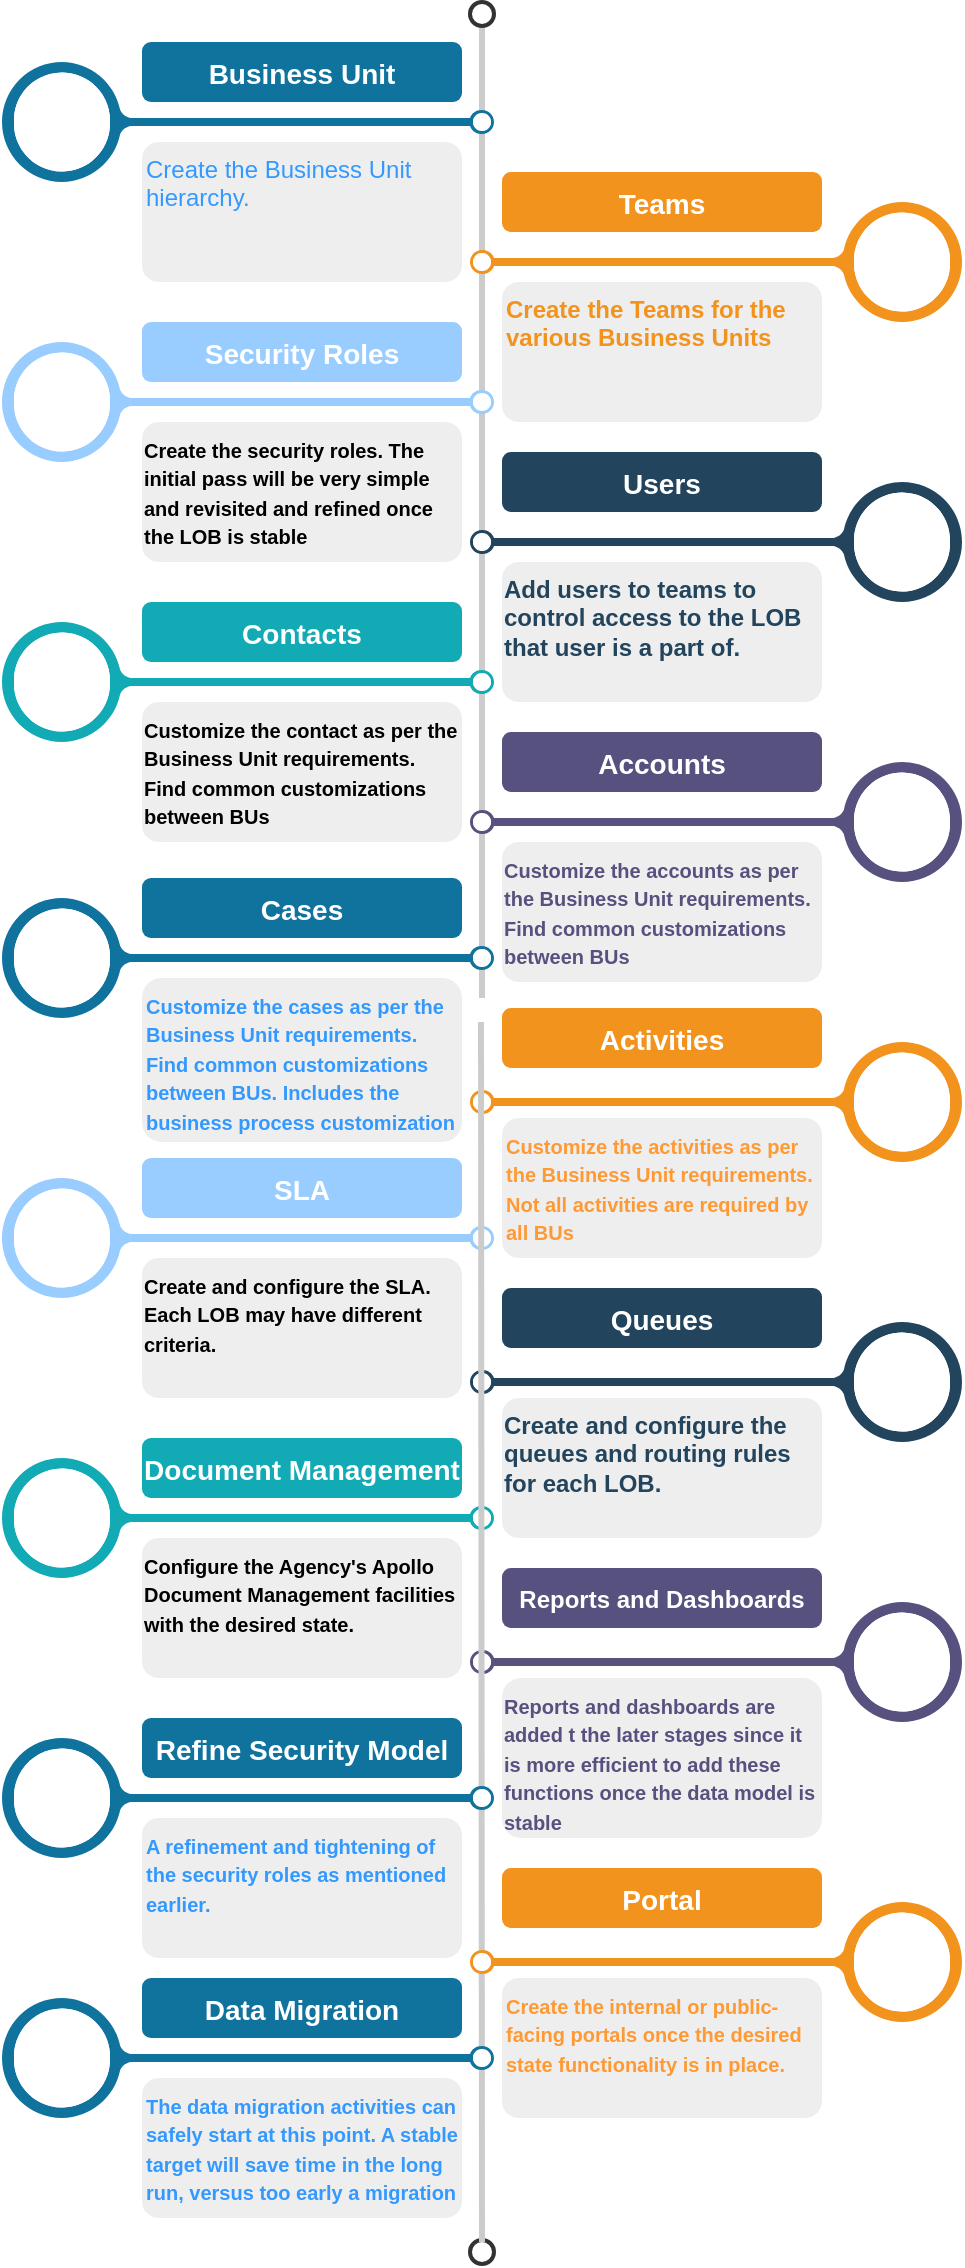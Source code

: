 <mxfile version="14.9.2" type="device"><diagram id="_DHhzUkIUUgl6tv3IN83" name="Page-1"><mxGraphModel dx="1117" dy="933" grid="1" gridSize="10" guides="1" tooltips="1" connect="1" arrows="1" fold="1" page="1" pageScale="1" pageWidth="1100" pageHeight="850" math="0" shadow="0"><root><mxCell id="0"/><mxCell id="1" parent="0"/><mxCell id="lNnjYS4j64ip_ZN32wsr-1" value="" style="endArrow=none;html=1;strokeWidth=3;strokeColor=#CCCCCC;labelBackgroundColor=none;fontSize=16" edge="1" source="lNnjYS4j64ip_ZN32wsr-2" parent="1"><mxGeometry relative="1" as="geometry"><mxPoint x="540" y="518" as="targetPoint"/></mxGeometry></mxCell><mxCell id="lNnjYS4j64ip_ZN32wsr-2" value="" style="ellipse;whiteSpace=wrap;html=1;aspect=fixed;shadow=0;fillColor=none;strokeColor=#333333;fontSize=16;align=center;strokeWidth=2;" vertex="1" parent="1"><mxGeometry x="534" y="20" width="12" height="12" as="geometry"/></mxCell><mxCell id="lNnjYS4j64ip_ZN32wsr-4" value="" style="verticalLabelPosition=middle;verticalAlign=middle;html=1;shape=mxgraph.infographic.circularCallout2;dy=15;strokeColor=#10739E;labelPosition=center;align=center;fontColor=#10739E;fontStyle=1;fontSize=24;shadow=0;direction=north;" vertex="1" parent="1"><mxGeometry x="300" y="50" width="246" height="60" as="geometry"/></mxCell><mxCell id="lNnjYS4j64ip_ZN32wsr-5" value="" style="verticalLabelPosition=middle;verticalAlign=middle;html=1;shape=mxgraph.infographic.circularCallout2;dy=15;strokeColor=#F2931E;labelPosition=center;align=center;fontColor=#F2931E;fontStyle=1;fontSize=24;shadow=0;direction=north;flipH=1;" vertex="1" parent="1"><mxGeometry x="534" y="120" width="246" height="60" as="geometry"/></mxCell><mxCell id="lNnjYS4j64ip_ZN32wsr-6" value="" style="verticalLabelPosition=middle;verticalAlign=middle;html=1;shape=mxgraph.infographic.circularCallout2;dy=15;labelPosition=center;align=center;fontColor=#10739E;fontStyle=1;fontSize=24;shadow=0;direction=north;strokeColor=#99CCFF;" vertex="1" parent="1"><mxGeometry x="300" y="190" width="246" height="60" as="geometry"/></mxCell><mxCell id="lNnjYS4j64ip_ZN32wsr-7" value="" style="verticalLabelPosition=middle;verticalAlign=middle;html=1;shape=mxgraph.infographic.circularCallout2;dy=15;strokeColor=#23445D;labelPosition=center;align=center;fontColor=#10739E;fontStyle=1;fontSize=24;shadow=0;direction=north;flipH=1;" vertex="1" parent="1"><mxGeometry x="534" y="260" width="246" height="60" as="geometry"/></mxCell><mxCell id="lNnjYS4j64ip_ZN32wsr-8" value="" style="verticalLabelPosition=middle;verticalAlign=middle;html=1;shape=mxgraph.infographic.circularCallout2;dy=15;strokeColor=#12AAB5;labelPosition=center;align=center;fontColor=#10739E;fontStyle=1;fontSize=24;shadow=0;direction=north;" vertex="1" parent="1"><mxGeometry x="300" y="330" width="246" height="60" as="geometry"/></mxCell><mxCell id="lNnjYS4j64ip_ZN32wsr-9" value="" style="verticalLabelPosition=middle;verticalAlign=middle;html=1;shape=mxgraph.infographic.circularCallout2;dy=15;strokeColor=#56517E;labelPosition=center;align=center;fontColor=#10739E;fontStyle=1;fontSize=24;shadow=0;direction=north;flipH=1;" vertex="1" parent="1"><mxGeometry x="534" y="400" width="246" height="60" as="geometry"/></mxCell><mxCell id="lNnjYS4j64ip_ZN32wsr-10" value="Business Unit" style="fillColor=#10739E;strokecolor=none;rounded=1;fontColor=#FFFFFF;strokeColor=none;fontStyle=1;fontSize=14;" vertex="1" parent="1"><mxGeometry x="370" y="40" width="160" height="30" as="geometry"/></mxCell><mxCell id="lNnjYS4j64ip_ZN32wsr-11" value="Teams" style="fillColor=#F2931E;strokecolor=none;rounded=1;fontColor=#FFFFFF;strokeColor=none;fontStyle=1;fontSize=14;" vertex="1" parent="1"><mxGeometry x="550" y="105" width="160" height="30" as="geometry"/></mxCell><mxCell id="lNnjYS4j64ip_ZN32wsr-12" value="Security Roles" style="strokecolor=none;rounded=1;fontColor=#FFFFFF;strokeColor=none;fontStyle=1;fontSize=14;fillColor=#99CCFF;" vertex="1" parent="1"><mxGeometry x="370" y="180" width="160" height="30" as="geometry"/></mxCell><mxCell id="lNnjYS4j64ip_ZN32wsr-13" value="Users" style="fillColor=#23445D;strokecolor=none;rounded=1;fontColor=#FFFFFF;strokeColor=none;fontStyle=1;fontSize=14;" vertex="1" parent="1"><mxGeometry x="550" y="245" width="160" height="30" as="geometry"/></mxCell><mxCell id="lNnjYS4j64ip_ZN32wsr-14" value="Contacts" style="fillColor=#12AAB5;strokecolor=none;rounded=1;fontColor=#FFFFFF;strokeColor=none;fontStyle=1;fontSize=14;" vertex="1" parent="1"><mxGeometry x="370" y="320" width="160" height="30" as="geometry"/></mxCell><mxCell id="lNnjYS4j64ip_ZN32wsr-15" value="Accounts" style="fillColor=#56517E;strokecolor=none;rounded=1;fontColor=#FFFFFF;strokeColor=none;fontStyle=1;fontSize=14;" vertex="1" parent="1"><mxGeometry x="550" y="385" width="160" height="30" as="geometry"/></mxCell><mxCell id="lNnjYS4j64ip_ZN32wsr-16" value="&lt;font color=&quot;#3399ff&quot;&gt;Create the Business Unit hierarchy.&lt;/font&gt;" style="rounded=1;strokeColor=none;fillColor=#EEEEEE;align=left;arcSize=12;verticalAlign=top;whiteSpace=wrap;html=1;fontSize=12;" vertex="1" parent="1"><mxGeometry x="370" y="90" width="160" height="70" as="geometry"/></mxCell><mxCell id="lNnjYS4j64ip_ZN32wsr-17" value="&lt;font color=&quot;#f2931e&quot;&gt;&lt;b&gt;Create the Teams for the various Business Units&lt;/b&gt;&lt;/font&gt;" style="rounded=1;strokeColor=none;fillColor=#EEEEEE;align=left;arcSize=12;verticalAlign=top;whiteSpace=wrap;html=1;fontSize=12;" vertex="1" parent="1"><mxGeometry x="550" y="160" width="160" height="70" as="geometry"/></mxCell><mxCell id="lNnjYS4j64ip_ZN32wsr-18" value="&lt;div style=&quot;text-align: left&quot;&gt;&lt;b&gt;&lt;font style=&quot;font-size: 10px&quot;&gt;Create the security roles. The initial pass will be very simple and revisited and refined once the LOB is stable&lt;/font&gt;&lt;/b&gt;&lt;/div&gt;" style="rounded=1;strokeColor=none;fillColor=#EEEEEE;align=center;arcSize=12;verticalAlign=top;whiteSpace=wrap;html=1;fontSize=12;" vertex="1" parent="1"><mxGeometry x="370" y="230" width="160" height="70" as="geometry"/></mxCell><mxCell id="lNnjYS4j64ip_ZN32wsr-19" value="&lt;div style=&quot;text-align: left&quot;&gt;&lt;b style=&quot;color: rgb(35 , 68 , 93)&quot;&gt;Add users to teams to control access to the LOB that user is a part of.&lt;/b&gt;&lt;/div&gt;" style="rounded=1;strokeColor=none;fillColor=#EEEEEE;align=center;arcSize=12;verticalAlign=top;whiteSpace=wrap;html=1;fontSize=12;" vertex="1" parent="1"><mxGeometry x="550" y="300" width="160" height="70" as="geometry"/></mxCell><mxCell id="lNnjYS4j64ip_ZN32wsr-20" value="&lt;div style=&quot;text-align: left&quot;&gt;&lt;b&gt;&lt;font style=&quot;font-size: 10px&quot;&gt;Customize the contact as per the Business Unit requirements. Find common customizations between BUs&lt;/font&gt;&lt;/b&gt;&lt;/div&gt;" style="rounded=1;strokeColor=none;fillColor=#EEEEEE;align=center;arcSize=12;verticalAlign=top;whiteSpace=wrap;html=1;fontSize=12;" vertex="1" parent="1"><mxGeometry x="370" y="370" width="160" height="70" as="geometry"/></mxCell><mxCell id="lNnjYS4j64ip_ZN32wsr-21" value="&lt;div style=&quot;text-align: left&quot;&gt;&lt;b style=&quot;color: rgb(86 , 81 , 126) ; font-size: x-small&quot;&gt;Customize the accounts as per the Business Unit requirements. Find common customizations between BUs&lt;/b&gt;&lt;/div&gt;" style="rounded=1;strokeColor=none;fillColor=#EEEEEE;align=center;arcSize=12;verticalAlign=top;whiteSpace=wrap;html=1;fontSize=12;" vertex="1" parent="1"><mxGeometry x="550" y="440" width="160" height="70" as="geometry"/></mxCell><mxCell id="lNnjYS4j64ip_ZN32wsr-22" value="" style="ellipse;whiteSpace=wrap;html=1;aspect=fixed;shadow=0;fillColor=none;strokeColor=#333333;fontSize=16;align=center;strokeWidth=2;" vertex="1" parent="1"><mxGeometry x="534" y="1139" width="12" height="12" as="geometry"/></mxCell><mxCell id="lNnjYS4j64ip_ZN32wsr-23" value="" style="verticalLabelPosition=middle;verticalAlign=middle;html=1;shape=mxgraph.infographic.circularCallout2;dy=15;strokeColor=#10739E;labelPosition=center;align=center;fontColor=#10739E;fontStyle=1;fontSize=24;shadow=0;direction=north;" vertex="1" parent="1"><mxGeometry x="300" y="468" width="246" height="60" as="geometry"/></mxCell><mxCell id="lNnjYS4j64ip_ZN32wsr-24" value="" style="verticalLabelPosition=middle;verticalAlign=middle;html=1;shape=mxgraph.infographic.circularCallout2;dy=15;strokeColor=#F2931E;labelPosition=center;align=center;fontColor=#F2931E;fontStyle=1;fontSize=24;shadow=0;direction=north;flipH=1;" vertex="1" parent="1"><mxGeometry x="534" y="540" width="246" height="60" as="geometry"/></mxCell><mxCell id="lNnjYS4j64ip_ZN32wsr-25" value="" style="verticalLabelPosition=middle;verticalAlign=middle;html=1;shape=mxgraph.infographic.circularCallout2;dy=15;labelPosition=center;align=center;fontColor=#10739E;fontStyle=1;fontSize=24;shadow=0;direction=north;strokeColor=#99CCFF;" vertex="1" parent="1"><mxGeometry x="300" y="608" width="246" height="60" as="geometry"/></mxCell><mxCell id="lNnjYS4j64ip_ZN32wsr-26" value="" style="verticalLabelPosition=middle;verticalAlign=middle;html=1;shape=mxgraph.infographic.circularCallout2;dy=15;strokeColor=#23445D;labelPosition=center;align=center;fontColor=#10739E;fontStyle=1;fontSize=24;shadow=0;direction=north;flipH=1;" vertex="1" parent="1"><mxGeometry x="534" y="680" width="246" height="60" as="geometry"/></mxCell><mxCell id="lNnjYS4j64ip_ZN32wsr-27" value="" style="verticalLabelPosition=middle;verticalAlign=middle;html=1;shape=mxgraph.infographic.circularCallout2;dy=15;strokeColor=#12AAB5;labelPosition=center;align=center;fontColor=#10739E;fontStyle=1;fontSize=24;shadow=0;direction=north;" vertex="1" parent="1"><mxGeometry x="300" y="748" width="246" height="60" as="geometry"/></mxCell><mxCell id="lNnjYS4j64ip_ZN32wsr-28" value="" style="verticalLabelPosition=middle;verticalAlign=middle;html=1;shape=mxgraph.infographic.circularCallout2;dy=15;strokeColor=#56517E;labelPosition=center;align=center;fontColor=#10739E;fontStyle=1;fontSize=24;shadow=0;direction=north;flipH=1;" vertex="1" parent="1"><mxGeometry x="534" y="820" width="246" height="60" as="geometry"/></mxCell><mxCell id="lNnjYS4j64ip_ZN32wsr-29" value="Cases" style="fillColor=#10739E;strokecolor=none;rounded=1;fontColor=#FFFFFF;strokeColor=none;fontStyle=1;fontSize=14;" vertex="1" parent="1"><mxGeometry x="370" y="458" width="160" height="30" as="geometry"/></mxCell><mxCell id="lNnjYS4j64ip_ZN32wsr-30" value="Activities" style="fillColor=#F2931E;strokecolor=none;rounded=1;fontColor=#FFFFFF;strokeColor=none;fontStyle=1;fontSize=14;" vertex="1" parent="1"><mxGeometry x="550" y="523" width="160" height="30" as="geometry"/></mxCell><mxCell id="lNnjYS4j64ip_ZN32wsr-31" value="SLA" style="strokecolor=none;rounded=1;fontColor=#FFFFFF;strokeColor=none;fontStyle=1;fontSize=14;fillColor=#99CCFF;" vertex="1" parent="1"><mxGeometry x="370" y="598" width="160" height="30" as="geometry"/></mxCell><mxCell id="lNnjYS4j64ip_ZN32wsr-32" value="Queues" style="fillColor=#23445D;strokecolor=none;rounded=1;fontColor=#FFFFFF;strokeColor=none;fontStyle=1;fontSize=14;" vertex="1" parent="1"><mxGeometry x="550" y="663" width="160" height="30" as="geometry"/></mxCell><mxCell id="lNnjYS4j64ip_ZN32wsr-33" value="Document Management" style="fillColor=#12AAB5;strokecolor=none;rounded=1;fontColor=#FFFFFF;strokeColor=none;fontStyle=1;fontSize=14;" vertex="1" parent="1"><mxGeometry x="370" y="738" width="160" height="30" as="geometry"/></mxCell><mxCell id="lNnjYS4j64ip_ZN32wsr-34" value="Reports and Dashboards" style="fillColor=#56517E;strokecolor=none;rounded=1;fontColor=#FFFFFF;strokeColor=none;fontStyle=1;fontSize=12;" vertex="1" parent="1"><mxGeometry x="550" y="803" width="160" height="30" as="geometry"/></mxCell><mxCell id="lNnjYS4j64ip_ZN32wsr-35" value="&lt;b style=&quot;font-size: x-small&quot;&gt;&lt;font color=&quot;#3399ff&quot;&gt;Customize the cases as per the Business Unit requirements. Find common customizations between BUs. Includes the business process customization&lt;/font&gt;&lt;/b&gt;" style="rounded=1;strokeColor=none;fillColor=#EEEEEE;align=left;arcSize=12;verticalAlign=top;whiteSpace=wrap;html=1;fontSize=12;" vertex="1" parent="1"><mxGeometry x="370" y="508" width="160" height="82" as="geometry"/></mxCell><mxCell id="lNnjYS4j64ip_ZN32wsr-36" value="&lt;b style=&quot;font-size: x-small&quot;&gt;&lt;font color=&quot;#ff9933&quot;&gt;Customize the activities as per the Business Unit requirements. Not all activities are required by all BUs&lt;/font&gt;&lt;/b&gt;" style="rounded=1;strokeColor=none;fillColor=#EEEEEE;align=left;arcSize=12;verticalAlign=top;whiteSpace=wrap;html=1;fontSize=12;" vertex="1" parent="1"><mxGeometry x="550" y="578" width="160" height="70" as="geometry"/></mxCell><mxCell id="lNnjYS4j64ip_ZN32wsr-37" value="&lt;div style=&quot;text-align: left&quot;&gt;&lt;b&gt;&lt;font style=&quot;font-size: 10px&quot;&gt;Create and configure the SLA. Each LOB may have different criteria.&lt;/font&gt;&lt;/b&gt;&lt;/div&gt;" style="rounded=1;strokeColor=none;fillColor=#EEEEEE;align=center;arcSize=12;verticalAlign=top;whiteSpace=wrap;html=1;fontSize=12;" vertex="1" parent="1"><mxGeometry x="370" y="648" width="160" height="70" as="geometry"/></mxCell><mxCell id="lNnjYS4j64ip_ZN32wsr-38" value="&lt;div style=&quot;text-align: left&quot;&gt;&lt;b style=&quot;color: rgb(35 , 68 , 93)&quot;&gt;Create and configure the queues and routing rules for each LOB.&lt;/b&gt;&lt;/div&gt;" style="rounded=1;strokeColor=none;fillColor=#EEEEEE;align=center;arcSize=12;verticalAlign=top;whiteSpace=wrap;html=1;fontSize=12;" vertex="1" parent="1"><mxGeometry x="550" y="718" width="160" height="70" as="geometry"/></mxCell><mxCell id="lNnjYS4j64ip_ZN32wsr-39" value="&lt;div style=&quot;text-align: left&quot;&gt;&lt;b&gt;&lt;font style=&quot;font-size: 10px&quot;&gt;Configure the Agency's Apollo Document Management facilities with the desired state.&lt;/font&gt;&lt;/b&gt;&lt;/div&gt;" style="rounded=1;strokeColor=none;fillColor=#EEEEEE;align=center;arcSize=12;verticalAlign=top;whiteSpace=wrap;html=1;fontSize=12;" vertex="1" parent="1"><mxGeometry x="370" y="788" width="160" height="70" as="geometry"/></mxCell><mxCell id="lNnjYS4j64ip_ZN32wsr-40" value="&lt;div style=&quot;text-align: left&quot;&gt;&lt;b style=&quot;color: rgb(86 , 81 , 126) ; font-size: x-small&quot;&gt;Reports and dashboards are added t the later stages since it is more efficient to add these functions once the data model is stable&lt;/b&gt;&lt;/div&gt;" style="rounded=1;strokeColor=none;fillColor=#EEEEEE;align=center;arcSize=12;verticalAlign=top;whiteSpace=wrap;html=1;fontSize=12;" vertex="1" parent="1"><mxGeometry x="550" y="858" width="160" height="80" as="geometry"/></mxCell><mxCell id="lNnjYS4j64ip_ZN32wsr-41" value="" style="endArrow=none;html=1;strokeWidth=3;strokeColor=#CCCCCC;labelBackgroundColor=none;fontSize=16" edge="1" parent="1"><mxGeometry relative="1" as="geometry"><mxPoint x="539.5" y="530" as="sourcePoint"/><mxPoint x="540" y="1140" as="targetPoint"/></mxGeometry></mxCell><mxCell id="lNnjYS4j64ip_ZN32wsr-42" value="" style="verticalLabelPosition=middle;verticalAlign=middle;html=1;shape=mxgraph.infographic.circularCallout2;dy=15;strokeColor=#10739E;labelPosition=center;align=center;fontColor=#10739E;fontStyle=1;fontSize=24;shadow=0;direction=north;" vertex="1" parent="1"><mxGeometry x="300" y="888" width="246" height="60" as="geometry"/></mxCell><mxCell id="lNnjYS4j64ip_ZN32wsr-43" value="Refine Security Model" style="fillColor=#10739E;strokecolor=none;rounded=1;fontColor=#FFFFFF;strokeColor=none;fontStyle=1;fontSize=14;" vertex="1" parent="1"><mxGeometry x="370" y="878" width="160" height="30" as="geometry"/></mxCell><mxCell id="lNnjYS4j64ip_ZN32wsr-44" value="&lt;font color=&quot;#3399ff&quot; size=&quot;1&quot;&gt;&lt;b&gt;A refinement and tightening of the security roles as mentioned earlier.&lt;/b&gt;&lt;/font&gt;" style="rounded=1;strokeColor=none;fillColor=#EEEEEE;align=left;arcSize=12;verticalAlign=top;whiteSpace=wrap;html=1;fontSize=12;" vertex="1" parent="1"><mxGeometry x="370" y="928" width="160" height="70" as="geometry"/></mxCell><mxCell id="lNnjYS4j64ip_ZN32wsr-45" value="" style="verticalLabelPosition=middle;verticalAlign=middle;html=1;shape=mxgraph.infographic.circularCallout2;dy=15;strokeColor=#F2931E;labelPosition=center;align=center;fontColor=#F2931E;fontStyle=1;fontSize=24;shadow=0;direction=north;flipH=1;" vertex="1" parent="1"><mxGeometry x="534" y="970" width="246" height="60" as="geometry"/></mxCell><mxCell id="lNnjYS4j64ip_ZN32wsr-46" value="Portal" style="fillColor=#F2931E;strokecolor=none;rounded=1;fontColor=#FFFFFF;strokeColor=none;fontStyle=1;fontSize=14;" vertex="1" parent="1"><mxGeometry x="550" y="953" width="160" height="30" as="geometry"/></mxCell><mxCell id="lNnjYS4j64ip_ZN32wsr-47" value="&lt;b style=&quot;font-size: x-small&quot;&gt;&lt;font color=&quot;#ff9933&quot;&gt;Create the internal or public-facing portals once the desired state functionality is in place.&lt;/font&gt;&lt;/b&gt;" style="rounded=1;strokeColor=none;fillColor=#EEEEEE;align=left;arcSize=12;verticalAlign=top;whiteSpace=wrap;html=1;fontSize=12;" vertex="1" parent="1"><mxGeometry x="550" y="1008" width="160" height="70" as="geometry"/></mxCell><mxCell id="lNnjYS4j64ip_ZN32wsr-48" value="" style="verticalLabelPosition=middle;verticalAlign=middle;html=1;shape=mxgraph.infographic.circularCallout2;dy=15;strokeColor=#10739E;labelPosition=center;align=center;fontColor=#10739E;fontStyle=1;fontSize=24;shadow=0;direction=north;" vertex="1" parent="1"><mxGeometry x="300" y="1018" width="246" height="60" as="geometry"/></mxCell><mxCell id="lNnjYS4j64ip_ZN32wsr-49" value="Data Migration" style="fillColor=#10739E;strokecolor=none;rounded=1;fontColor=#FFFFFF;strokeColor=none;fontStyle=1;fontSize=14;" vertex="1" parent="1"><mxGeometry x="370" y="1008" width="160" height="30" as="geometry"/></mxCell><mxCell id="lNnjYS4j64ip_ZN32wsr-50" value="&lt;font color=&quot;#3399ff&quot; size=&quot;1&quot;&gt;&lt;b&gt;The data migration activities can safely start at this point. A stable target will save time in the long run, versus too early a migration&lt;/b&gt;&lt;/font&gt;" style="rounded=1;strokeColor=none;fillColor=#EEEEEE;align=left;arcSize=12;verticalAlign=top;whiteSpace=wrap;html=1;fontSize=12;" vertex="1" parent="1"><mxGeometry x="370" y="1058" width="160" height="70" as="geometry"/></mxCell></root></mxGraphModel></diagram></mxfile>